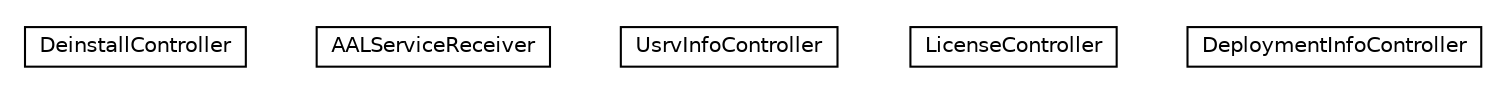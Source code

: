 #!/usr/local/bin/dot
#
# Class diagram 
# Generated by UMLGraph version R5_6-24-gf6e263 (http://www.umlgraph.org/)
#

digraph G {
	edge [fontname="Helvetica",fontsize=10,labelfontname="Helvetica",labelfontsize=10];
	node [fontname="Helvetica",fontsize=10,shape=plaintext];
	nodesep=0.25;
	ranksep=0.5;
	// org.universAAL.ucc.controller.install.DeinstallController
	c1493374 [label=<<table title="org.universAAL.ucc.controller.install.DeinstallController" border="0" cellborder="1" cellspacing="0" cellpadding="2" port="p" href="./DeinstallController.html">
		<tr><td><table border="0" cellspacing="0" cellpadding="1">
<tr><td align="center" balign="center"> DeinstallController </td></tr>
		</table></td></tr>
		</table>>, URL="./DeinstallController.html", fontname="Helvetica", fontcolor="black", fontsize=10.0];
	// org.universAAL.ucc.controller.install.AALServiceReceiver
	c1493375 [label=<<table title="org.universAAL.ucc.controller.install.AALServiceReceiver" border="0" cellborder="1" cellspacing="0" cellpadding="2" port="p" href="./AALServiceReceiver.html">
		<tr><td><table border="0" cellspacing="0" cellpadding="1">
<tr><td align="center" balign="center"> AALServiceReceiver </td></tr>
		</table></td></tr>
		</table>>, URL="./AALServiceReceiver.html", fontname="Helvetica", fontcolor="black", fontsize=10.0];
	// org.universAAL.ucc.controller.install.UsrvInfoController
	c1493376 [label=<<table title="org.universAAL.ucc.controller.install.UsrvInfoController" border="0" cellborder="1" cellspacing="0" cellpadding="2" port="p" href="./UsrvInfoController.html">
		<tr><td><table border="0" cellspacing="0" cellpadding="1">
<tr><td align="center" balign="center"> UsrvInfoController </td></tr>
		</table></td></tr>
		</table>>, URL="./UsrvInfoController.html", fontname="Helvetica", fontcolor="black", fontsize=10.0];
	// org.universAAL.ucc.controller.install.LicenseController
	c1493377 [label=<<table title="org.universAAL.ucc.controller.install.LicenseController" border="0" cellborder="1" cellspacing="0" cellpadding="2" port="p" href="./LicenseController.html">
		<tr><td><table border="0" cellspacing="0" cellpadding="1">
<tr><td align="center" balign="center"> LicenseController </td></tr>
		</table></td></tr>
		</table>>, URL="./LicenseController.html", fontname="Helvetica", fontcolor="black", fontsize=10.0];
	// org.universAAL.ucc.controller.install.DeploymentInfoController
	c1493378 [label=<<table title="org.universAAL.ucc.controller.install.DeploymentInfoController" border="0" cellborder="1" cellspacing="0" cellpadding="2" port="p" href="./DeploymentInfoController.html">
		<tr><td><table border="0" cellspacing="0" cellpadding="1">
<tr><td align="center" balign="center"> DeploymentInfoController </td></tr>
		</table></td></tr>
		</table>>, URL="./DeploymentInfoController.html", fontname="Helvetica", fontcolor="black", fontsize=10.0];
}

